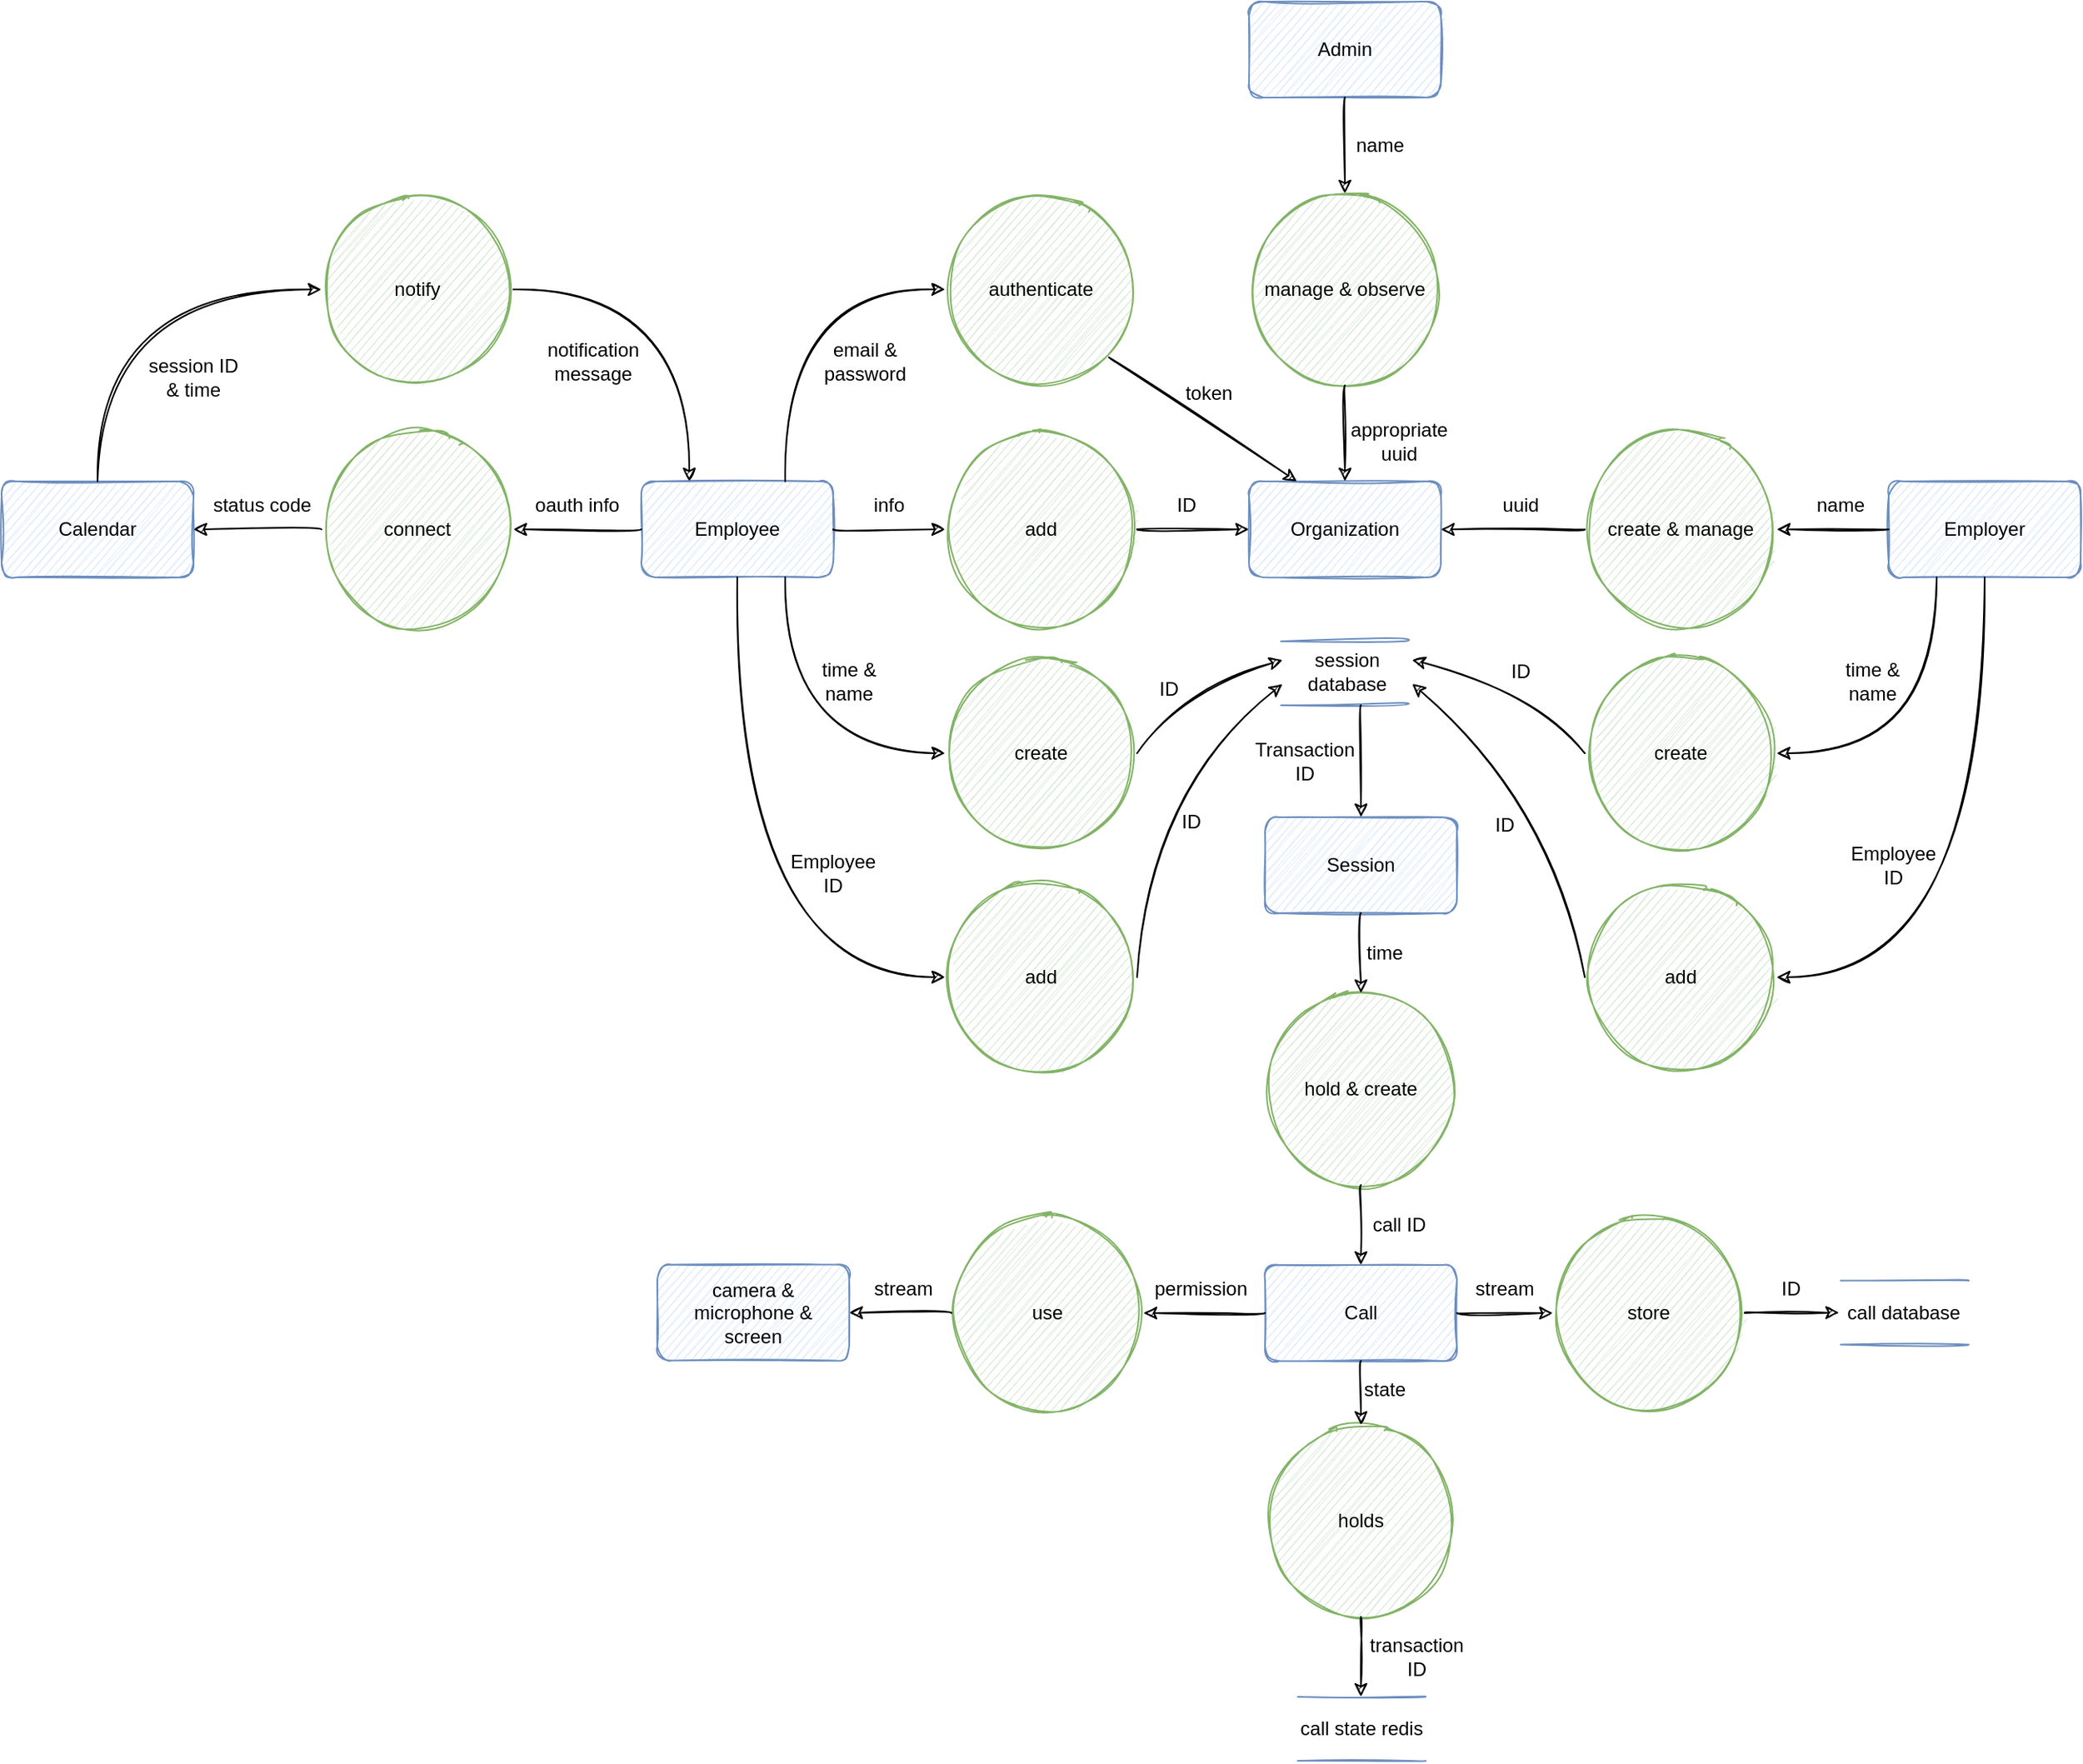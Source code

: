 <mxfile version="18.1.2" type="device"><diagram id="YySows1aSzzeRT33lZb8" name="Page-1"><mxGraphModel dx="3435" dy="1393" grid="1" gridSize="10" guides="1" tooltips="1" connect="1" arrows="1" fold="1" page="1" pageScale="1" pageWidth="850" pageHeight="1100" math="0" shadow="0"><root><mxCell id="0"/><mxCell id="1" parent="0"/><mxCell id="kUDlVowtm5K8os70cwyw-1" value="Admin" style="rounded=1;whiteSpace=wrap;html=1;sketch=1;fillColor=#dae8fc;strokeColor=#6c8ebf;" vertex="1" parent="1"><mxGeometry x="390" y="120" width="120" height="60" as="geometry"/></mxCell><mxCell id="kUDlVowtm5K8os70cwyw-2" value="Employee" style="rounded=1;whiteSpace=wrap;html=1;sketch=1;fillColor=#dae8fc;strokeColor=#6c8ebf;" vertex="1" parent="1"><mxGeometry x="10" y="420" width="120" height="60" as="geometry"/></mxCell><mxCell id="kUDlVowtm5K8os70cwyw-3" value="Employer" style="rounded=1;whiteSpace=wrap;html=1;sketch=1;fillColor=#dae8fc;strokeColor=#6c8ebf;" vertex="1" parent="1"><mxGeometry x="790" y="420" width="120" height="60" as="geometry"/></mxCell><mxCell id="kUDlVowtm5K8os70cwyw-4" value="Organization" style="rounded=1;whiteSpace=wrap;html=1;sketch=1;fillColor=#dae8fc;strokeColor=#6c8ebf;" vertex="1" parent="1"><mxGeometry x="390" y="420" width="120" height="60" as="geometry"/></mxCell><mxCell id="kUDlVowtm5K8os70cwyw-5" value="Calendar" style="rounded=1;whiteSpace=wrap;html=1;sketch=1;fillColor=#dae8fc;strokeColor=#6c8ebf;" vertex="1" parent="1"><mxGeometry x="-390" y="420" width="120" height="60" as="geometry"/></mxCell><mxCell id="kUDlVowtm5K8os70cwyw-6" value="manage &amp;amp; observe" style="ellipse;whiteSpace=wrap;html=1;aspect=fixed;rounded=1;sketch=1;fillColor=#d5e8d4;strokeColor=#82b366;" vertex="1" parent="1"><mxGeometry x="390" y="240" width="120" height="120" as="geometry"/></mxCell><mxCell id="kUDlVowtm5K8os70cwyw-9" value="create &amp;amp; manage" style="ellipse;whiteSpace=wrap;html=1;aspect=fixed;rounded=1;sketch=1;fillColor=#d5e8d4;strokeColor=#82b366;" vertex="1" parent="1"><mxGeometry x="600" y="390" width="120" height="120" as="geometry"/></mxCell><mxCell id="kUDlVowtm5K8os70cwyw-10" value="name" style="text;html=1;strokeColor=none;fillColor=none;align=center;verticalAlign=middle;whiteSpace=wrap;rounded=0;sketch=1;" vertex="1" parent="1"><mxGeometry x="442" y="195" width="60" height="30" as="geometry"/></mxCell><mxCell id="kUDlVowtm5K8os70cwyw-11" value="name" style="text;html=1;strokeColor=none;fillColor=none;align=center;verticalAlign=middle;whiteSpace=wrap;rounded=0;sketch=1;" vertex="1" parent="1"><mxGeometry x="730" y="420" width="60" height="30" as="geometry"/></mxCell><mxCell id="kUDlVowtm5K8os70cwyw-14" value="appropriate uuid" style="text;html=1;strokeColor=none;fillColor=none;align=center;verticalAlign=middle;whiteSpace=wrap;rounded=0;sketch=1;" vertex="1" parent="1"><mxGeometry x="454" y="380" width="60" height="30" as="geometry"/></mxCell><mxCell id="kUDlVowtm5K8os70cwyw-15" value="uuid" style="text;html=1;strokeColor=none;fillColor=none;align=center;verticalAlign=middle;whiteSpace=wrap;rounded=0;sketch=1;" vertex="1" parent="1"><mxGeometry x="530" y="420" width="60" height="30" as="geometry"/></mxCell><mxCell id="kUDlVowtm5K8os70cwyw-16" value="" style="endArrow=classic;html=1;rounded=1;sketch=1;curved=1;entryX=1;entryY=0.5;entryDx=0;entryDy=0;exitX=0;exitY=0.5;exitDx=0;exitDy=0;" edge="1" parent="1" source="kUDlVowtm5K8os70cwyw-3" target="kUDlVowtm5K8os70cwyw-9"><mxGeometry width="50" height="50" relative="1" as="geometry"><mxPoint x="270" y="470" as="sourcePoint"/><mxPoint x="320" y="420" as="targetPoint"/></mxGeometry></mxCell><mxCell id="kUDlVowtm5K8os70cwyw-17" value="" style="endArrow=classic;html=1;rounded=1;sketch=1;curved=1;entryX=1;entryY=0.5;entryDx=0;entryDy=0;exitX=0;exitY=0.5;exitDx=0;exitDy=0;" edge="1" parent="1" source="kUDlVowtm5K8os70cwyw-9" target="kUDlVowtm5K8os70cwyw-4"><mxGeometry width="50" height="50" relative="1" as="geometry"><mxPoint x="280" y="480" as="sourcePoint"/><mxPoint x="330" y="430" as="targetPoint"/><Array as="points"/></mxGeometry></mxCell><mxCell id="kUDlVowtm5K8os70cwyw-18" value="" style="endArrow=classic;html=1;rounded=1;sketch=1;curved=1;entryX=0.5;entryY=0;entryDx=0;entryDy=0;exitX=0.5;exitY=1;exitDx=0;exitDy=0;" edge="1" parent="1" source="kUDlVowtm5K8os70cwyw-1" target="kUDlVowtm5K8os70cwyw-6"><mxGeometry width="50" height="50" relative="1" as="geometry"><mxPoint x="280" y="480" as="sourcePoint"/><mxPoint x="330" y="430" as="targetPoint"/></mxGeometry></mxCell><mxCell id="kUDlVowtm5K8os70cwyw-19" value="" style="endArrow=classic;html=1;rounded=1;sketch=1;curved=1;entryX=0.5;entryY=0;entryDx=0;entryDy=0;exitX=0.5;exitY=1;exitDx=0;exitDy=0;" edge="1" parent="1" source="kUDlVowtm5K8os70cwyw-6" target="kUDlVowtm5K8os70cwyw-4"><mxGeometry width="50" height="50" relative="1" as="geometry"><mxPoint x="290" y="490" as="sourcePoint"/><mxPoint x="340" y="440" as="targetPoint"/></mxGeometry></mxCell><mxCell id="kUDlVowtm5K8os70cwyw-20" value="add" style="ellipse;whiteSpace=wrap;html=1;aspect=fixed;rounded=1;sketch=1;fillColor=#d5e8d4;strokeColor=#82b366;" vertex="1" parent="1"><mxGeometry x="200" y="390" width="120" height="120" as="geometry"/></mxCell><mxCell id="kUDlVowtm5K8os70cwyw-21" value="" style="endArrow=classic;html=1;rounded=1;sketch=1;curved=1;entryX=0;entryY=0.5;entryDx=0;entryDy=0;exitX=1;exitY=0.5;exitDx=0;exitDy=0;" edge="1" parent="1" source="kUDlVowtm5K8os70cwyw-20" target="kUDlVowtm5K8os70cwyw-4"><mxGeometry width="50" height="50" relative="1" as="geometry"><mxPoint x="230" y="230" as="sourcePoint"/><mxPoint x="230" y="290" as="targetPoint"/></mxGeometry></mxCell><mxCell id="kUDlVowtm5K8os70cwyw-22" value="" style="endArrow=classic;html=1;rounded=1;sketch=1;curved=1;entryX=0;entryY=0.5;entryDx=0;entryDy=0;exitX=1;exitY=0.5;exitDx=0;exitDy=0;" edge="1" parent="1" source="kUDlVowtm5K8os70cwyw-2" target="kUDlVowtm5K8os70cwyw-20"><mxGeometry width="50" height="50" relative="1" as="geometry"><mxPoint x="240" y="240" as="sourcePoint"/><mxPoint x="240" y="300" as="targetPoint"/></mxGeometry></mxCell><mxCell id="kUDlVowtm5K8os70cwyw-23" value="info" style="text;html=1;strokeColor=none;fillColor=none;align=center;verticalAlign=middle;whiteSpace=wrap;rounded=0;sketch=1;" vertex="1" parent="1"><mxGeometry x="135" y="420" width="60" height="30" as="geometry"/></mxCell><mxCell id="kUDlVowtm5K8os70cwyw-24" value="ID" style="text;html=1;strokeColor=none;fillColor=none;align=center;verticalAlign=middle;whiteSpace=wrap;rounded=0;sketch=1;" vertex="1" parent="1"><mxGeometry x="321" y="420" width="60" height="30" as="geometry"/></mxCell><mxCell id="kUDlVowtm5K8os70cwyw-25" value="Session" style="rounded=1;whiteSpace=wrap;html=1;sketch=1;fillColor=#dae8fc;strokeColor=#6c8ebf;" vertex="1" parent="1"><mxGeometry x="400" y="630" width="120" height="60" as="geometry"/></mxCell><mxCell id="kUDlVowtm5K8os70cwyw-26" value="Call" style="rounded=1;whiteSpace=wrap;html=1;sketch=1;fillColor=#dae8fc;strokeColor=#6c8ebf;" vertex="1" parent="1"><mxGeometry x="400" y="910" width="120" height="60" as="geometry"/></mxCell><mxCell id="kUDlVowtm5K8os70cwyw-28" value="create" style="ellipse;whiteSpace=wrap;html=1;aspect=fixed;rounded=1;sketch=1;fillColor=#d5e8d4;strokeColor=#82b366;" vertex="1" parent="1"><mxGeometry x="200" y="530" width="120" height="120" as="geometry"/></mxCell><mxCell id="kUDlVowtm5K8os70cwyw-29" value="add" style="ellipse;whiteSpace=wrap;html=1;aspect=fixed;rounded=1;sketch=1;fillColor=#d5e8d4;strokeColor=#82b366;" vertex="1" parent="1"><mxGeometry x="200" y="670" width="120" height="120" as="geometry"/></mxCell><mxCell id="kUDlVowtm5K8os70cwyw-30" value="" style="endArrow=classic;html=1;rounded=1;sketch=1;curved=1;exitX=0.75;exitY=1;exitDx=0;exitDy=0;entryX=0;entryY=0.5;entryDx=0;entryDy=0;" edge="1" parent="1" source="kUDlVowtm5K8os70cwyw-2" target="kUDlVowtm5K8os70cwyw-28"><mxGeometry width="50" height="50" relative="1" as="geometry"><mxPoint x="470" y="750" as="sourcePoint"/><mxPoint x="520" y="700" as="targetPoint"/><Array as="points"><mxPoint x="100" y="590"/></Array></mxGeometry></mxCell><mxCell id="kUDlVowtm5K8os70cwyw-31" value="" style="endArrow=classic;html=1;rounded=1;sketch=1;curved=1;exitX=1;exitY=0.5;exitDx=0;exitDy=0;entryX=0;entryY=0.25;entryDx=0;entryDy=0;" edge="1" parent="1" source="kUDlVowtm5K8os70cwyw-28" target="kUDlVowtm5K8os70cwyw-71"><mxGeometry width="50" height="50" relative="1" as="geometry"><mxPoint x="389" y="520" as="sourcePoint"/><mxPoint x="400" y="530" as="targetPoint"/><Array as="points"><mxPoint x="350" y="550"/></Array></mxGeometry></mxCell><mxCell id="kUDlVowtm5K8os70cwyw-32" value="time &amp;amp; name" style="text;html=1;strokeColor=none;fillColor=none;align=center;verticalAlign=middle;whiteSpace=wrap;rounded=0;sketch=1;" vertex="1" parent="1"><mxGeometry x="110" y="530" width="60" height="30" as="geometry"/></mxCell><mxCell id="kUDlVowtm5K8os70cwyw-33" value="ID" style="text;html=1;strokeColor=none;fillColor=none;align=center;verticalAlign=middle;whiteSpace=wrap;rounded=0;sketch=1;" vertex="1" parent="1"><mxGeometry x="310" y="535" width="60" height="30" as="geometry"/></mxCell><mxCell id="kUDlVowtm5K8os70cwyw-34" value="create" style="ellipse;whiteSpace=wrap;html=1;aspect=fixed;rounded=1;sketch=1;fillColor=#d5e8d4;strokeColor=#82b366;" vertex="1" parent="1"><mxGeometry x="600" y="530" width="120" height="120" as="geometry"/></mxCell><mxCell id="kUDlVowtm5K8os70cwyw-35" value="" style="endArrow=classic;html=1;rounded=1;sketch=1;curved=1;exitX=0;exitY=0.5;exitDx=0;exitDy=0;entryX=1;entryY=0.25;entryDx=0;entryDy=0;" edge="1" parent="1" source="kUDlVowtm5K8os70cwyw-34" target="kUDlVowtm5K8os70cwyw-71"><mxGeometry width="50" height="50" relative="1" as="geometry"><mxPoint x="330" y="600" as="sourcePoint"/><mxPoint x="500" y="530" as="targetPoint"/><Array as="points"><mxPoint x="570" y="550"/></Array></mxGeometry></mxCell><mxCell id="kUDlVowtm5K8os70cwyw-36" value="ID" style="text;html=1;strokeColor=none;fillColor=none;align=center;verticalAlign=middle;whiteSpace=wrap;rounded=0;sketch=1;" vertex="1" parent="1"><mxGeometry x="530" y="524.17" width="60" height="30" as="geometry"/></mxCell><mxCell id="kUDlVowtm5K8os70cwyw-37" value="" style="endArrow=classic;html=1;rounded=1;sketch=1;curved=1;exitX=0.25;exitY=1;exitDx=0;exitDy=0;entryX=1;entryY=0.5;entryDx=0;entryDy=0;" edge="1" parent="1" source="kUDlVowtm5K8os70cwyw-3" target="kUDlVowtm5K8os70cwyw-34"><mxGeometry width="50" height="50" relative="1" as="geometry"><mxPoint x="730" y="510" as="sourcePoint"/><mxPoint x="860" y="620" as="targetPoint"/><Array as="points"><mxPoint x="820" y="590"/></Array></mxGeometry></mxCell><mxCell id="kUDlVowtm5K8os70cwyw-38" value="time &amp;amp; name" style="text;html=1;strokeColor=none;fillColor=none;align=center;verticalAlign=middle;whiteSpace=wrap;rounded=0;sketch=1;" vertex="1" parent="1"><mxGeometry x="750" y="530" width="60" height="30" as="geometry"/></mxCell><mxCell id="kUDlVowtm5K8os70cwyw-39" value="" style="endArrow=classic;html=1;rounded=1;sketch=1;curved=1;exitX=0.5;exitY=1;exitDx=0;exitDy=0;entryX=0;entryY=0.5;entryDx=0;entryDy=0;" edge="1" parent="1" source="kUDlVowtm5K8os70cwyw-2" target="kUDlVowtm5K8os70cwyw-29"><mxGeometry width="50" height="50" relative="1" as="geometry"><mxPoint x="110" y="490" as="sourcePoint"/><mxPoint x="210" y="600" as="targetPoint"/><Array as="points"><mxPoint x="70" y="730"/></Array></mxGeometry></mxCell><mxCell id="kUDlVowtm5K8os70cwyw-40" value="Employee ID" style="text;html=1;strokeColor=none;fillColor=none;align=center;verticalAlign=middle;whiteSpace=wrap;rounded=0;sketch=1;" vertex="1" parent="1"><mxGeometry x="100" y="650" width="60" height="30" as="geometry"/></mxCell><mxCell id="kUDlVowtm5K8os70cwyw-41" value="" style="endArrow=classic;html=1;rounded=1;sketch=1;curved=1;exitX=1;exitY=0.5;exitDx=0;exitDy=0;entryX=0;entryY=0.75;entryDx=0;entryDy=0;" edge="1" parent="1" source="kUDlVowtm5K8os70cwyw-29" target="kUDlVowtm5K8os70cwyw-71"><mxGeometry width="50" height="50" relative="1" as="geometry"><mxPoint x="330" y="600" as="sourcePoint"/><mxPoint x="400" y="550" as="targetPoint"/><Array as="points"><mxPoint x="330" y="610"/></Array></mxGeometry></mxCell><mxCell id="kUDlVowtm5K8os70cwyw-42" value="add" style="ellipse;whiteSpace=wrap;html=1;aspect=fixed;rounded=1;sketch=1;fillColor=#d5e8d4;strokeColor=#82b366;" vertex="1" parent="1"><mxGeometry x="600" y="670" width="120" height="120" as="geometry"/></mxCell><mxCell id="kUDlVowtm5K8os70cwyw-43" value="" style="endArrow=classic;html=1;rounded=1;sketch=1;curved=1;exitX=0;exitY=0.5;exitDx=0;exitDy=0;entryX=1;entryY=0.75;entryDx=0;entryDy=0;" edge="1" parent="1" source="kUDlVowtm5K8os70cwyw-42" target="kUDlVowtm5K8os70cwyw-71"><mxGeometry width="50" height="50" relative="1" as="geometry"><mxPoint x="330" y="740" as="sourcePoint"/><mxPoint x="500" y="550" as="targetPoint"/><Array as="points"><mxPoint x="580" y="620"/></Array></mxGeometry></mxCell><mxCell id="kUDlVowtm5K8os70cwyw-44" value="Transaction ID" style="text;html=1;strokeColor=none;fillColor=none;align=center;verticalAlign=middle;whiteSpace=wrap;rounded=0;sketch=1;" vertex="1" parent="1"><mxGeometry x="395" y="580" width="60" height="30" as="geometry"/></mxCell><mxCell id="kUDlVowtm5K8os70cwyw-46" value="" style="endArrow=classic;html=1;rounded=1;sketch=1;curved=1;exitX=0.5;exitY=1;exitDx=0;exitDy=0;entryX=1;entryY=0.5;entryDx=0;entryDy=0;" edge="1" parent="1" source="kUDlVowtm5K8os70cwyw-3" target="kUDlVowtm5K8os70cwyw-42"><mxGeometry width="50" height="50" relative="1" as="geometry"><mxPoint x="870" y="520" as="sourcePoint"/><mxPoint x="1000" y="770" as="targetPoint"/><Array as="points"><mxPoint x="850" y="730"/></Array></mxGeometry></mxCell><mxCell id="kUDlVowtm5K8os70cwyw-47" value="Employee ID" style="text;html=1;strokeColor=none;fillColor=none;align=center;verticalAlign=middle;whiteSpace=wrap;rounded=0;sketch=1;" vertex="1" parent="1"><mxGeometry x="763" y="645" width="60" height="30" as="geometry"/></mxCell><mxCell id="kUDlVowtm5K8os70cwyw-48" value="hold &amp;amp; create" style="ellipse;whiteSpace=wrap;html=1;aspect=fixed;rounded=1;sketch=1;fillColor=#d5e8d4;strokeColor=#82b366;" vertex="1" parent="1"><mxGeometry x="400" y="740" width="120" height="120" as="geometry"/></mxCell><mxCell id="kUDlVowtm5K8os70cwyw-49" value="" style="endArrow=classic;html=1;rounded=1;sketch=1;curved=1;exitX=0.5;exitY=1;exitDx=0;exitDy=0;entryX=0.5;entryY=0;entryDx=0;entryDy=0;" edge="1" parent="1" source="kUDlVowtm5K8os70cwyw-48" target="kUDlVowtm5K8os70cwyw-26"><mxGeometry width="50" height="50" relative="1" as="geometry"><mxPoint x="330" y="740" as="sourcePoint"/><mxPoint x="410" y="670" as="targetPoint"/><Array as="points"/></mxGeometry></mxCell><mxCell id="kUDlVowtm5K8os70cwyw-50" value="" style="endArrow=classic;html=1;rounded=1;sketch=1;curved=1;exitX=0.5;exitY=1;exitDx=0;exitDy=0;entryX=0.5;entryY=0;entryDx=0;entryDy=0;" edge="1" parent="1" source="kUDlVowtm5K8os70cwyw-25" target="kUDlVowtm5K8os70cwyw-48"><mxGeometry width="50" height="50" relative="1" as="geometry"><mxPoint x="470" y="870" as="sourcePoint"/><mxPoint x="470" y="920" as="targetPoint"/><Array as="points"/></mxGeometry></mxCell><mxCell id="kUDlVowtm5K8os70cwyw-51" value="time" style="text;html=1;strokeColor=none;fillColor=none;align=center;verticalAlign=middle;whiteSpace=wrap;rounded=0;sketch=1;" vertex="1" parent="1"><mxGeometry x="445" y="700" width="60" height="30" as="geometry"/></mxCell><mxCell id="kUDlVowtm5K8os70cwyw-52" value="call ID" style="text;html=1;strokeColor=none;fillColor=none;align=center;verticalAlign=middle;whiteSpace=wrap;rounded=0;sketch=1;" vertex="1" parent="1"><mxGeometry x="454" y="870" width="60" height="30" as="geometry"/></mxCell><mxCell id="kUDlVowtm5K8os70cwyw-53" value="connect" style="ellipse;whiteSpace=wrap;html=1;aspect=fixed;rounded=1;sketch=1;fillColor=#d5e8d4;strokeColor=#82b366;" vertex="1" parent="1"><mxGeometry x="-190" y="390" width="120" height="120" as="geometry"/></mxCell><mxCell id="kUDlVowtm5K8os70cwyw-54" value="" style="endArrow=classic;html=1;rounded=1;sketch=1;curved=1;exitX=0;exitY=0.5;exitDx=0;exitDy=0;" edge="1" parent="1" source="kUDlVowtm5K8os70cwyw-2" target="kUDlVowtm5K8os70cwyw-53"><mxGeometry width="50" height="50" relative="1" as="geometry"><mxPoint x="-70" y="570" as="sourcePoint"/><mxPoint x="-20" y="520" as="targetPoint"/></mxGeometry></mxCell><mxCell id="kUDlVowtm5K8os70cwyw-55" value="" style="endArrow=classic;html=1;rounded=1;sketch=1;curved=1;exitX=0;exitY=0.5;exitDx=0;exitDy=0;entryX=1;entryY=0.5;entryDx=0;entryDy=0;" edge="1" parent="1" source="kUDlVowtm5K8os70cwyw-53" target="kUDlVowtm5K8os70cwyw-5"><mxGeometry width="50" height="50" relative="1" as="geometry"><mxPoint x="20" y="460" as="sourcePoint"/><mxPoint x="-60" y="460" as="targetPoint"/></mxGeometry></mxCell><mxCell id="kUDlVowtm5K8os70cwyw-56" value="oauth info" style="text;html=1;strokeColor=none;fillColor=none;align=center;verticalAlign=middle;whiteSpace=wrap;rounded=0;sketch=1;" vertex="1" parent="1"><mxGeometry x="-60" y="420" width="60" height="30" as="geometry"/></mxCell><mxCell id="kUDlVowtm5K8os70cwyw-57" value="status code" style="text;html=1;strokeColor=none;fillColor=none;align=center;verticalAlign=middle;whiteSpace=wrap;rounded=0;sketch=1;" vertex="1" parent="1"><mxGeometry x="-262" y="420" width="70" height="30" as="geometry"/></mxCell><mxCell id="kUDlVowtm5K8os70cwyw-58" value="notify" style="ellipse;whiteSpace=wrap;html=1;aspect=fixed;rounded=1;sketch=1;fillColor=#d5e8d4;strokeColor=#82b366;" vertex="1" parent="1"><mxGeometry x="-190" y="240" width="120" height="120" as="geometry"/></mxCell><mxCell id="kUDlVowtm5K8os70cwyw-59" value="" style="endArrow=classic;html=1;rounded=1;sketch=1;curved=1;exitX=0.5;exitY=0;exitDx=0;exitDy=0;entryX=0;entryY=0.5;entryDx=0;entryDy=0;" edge="1" parent="1" source="kUDlVowtm5K8os70cwyw-5" target="kUDlVowtm5K8os70cwyw-58"><mxGeometry width="50" height="50" relative="1" as="geometry"><mxPoint x="-110" y="470" as="sourcePoint"/><mxPoint x="-60" y="420" as="targetPoint"/><Array as="points"><mxPoint x="-330" y="300"/></Array></mxGeometry></mxCell><mxCell id="kUDlVowtm5K8os70cwyw-60" value="" style="endArrow=classic;html=1;rounded=1;sketch=1;curved=1;entryX=0.25;entryY=0;entryDx=0;entryDy=0;exitX=1;exitY=0.5;exitDx=0;exitDy=0;" edge="1" parent="1" source="kUDlVowtm5K8os70cwyw-58" target="kUDlVowtm5K8os70cwyw-2"><mxGeometry width="50" height="50" relative="1" as="geometry"><mxPoint x="-110" y="470" as="sourcePoint"/><mxPoint x="-60" y="420" as="targetPoint"/><Array as="points"><mxPoint x="40" y="300"/></Array></mxGeometry></mxCell><mxCell id="kUDlVowtm5K8os70cwyw-61" value="notification message" style="text;html=1;strokeColor=none;fillColor=none;align=center;verticalAlign=middle;whiteSpace=wrap;rounded=0;sketch=1;" vertex="1" parent="1"><mxGeometry x="-50" y="330" width="60" height="30" as="geometry"/></mxCell><mxCell id="kUDlVowtm5K8os70cwyw-62" value="session ID &amp;amp; time" style="text;html=1;strokeColor=none;fillColor=none;align=center;verticalAlign=middle;whiteSpace=wrap;rounded=0;sketch=1;" vertex="1" parent="1"><mxGeometry x="-300" y="340" width="60" height="30" as="geometry"/></mxCell><mxCell id="kUDlVowtm5K8os70cwyw-69" value="" style="endArrow=none;html=1;rounded=1;sketch=1;curved=1;fillColor=#dae8fc;strokeColor=#6c8ebf;" edge="1" parent="1"><mxGeometry width="50" height="50" relative="1" as="geometry"><mxPoint x="490" y="519" as="sourcePoint"/><mxPoint x="410" y="520" as="targetPoint"/></mxGeometry></mxCell><mxCell id="kUDlVowtm5K8os70cwyw-70" value="" style="endArrow=none;html=1;rounded=1;sketch=1;curved=1;fillColor=#dae8fc;strokeColor=#6c8ebf;" edge="1" parent="1"><mxGeometry width="50" height="50" relative="1" as="geometry"><mxPoint x="490" y="559" as="sourcePoint"/><mxPoint x="410" y="560" as="targetPoint"/></mxGeometry></mxCell><mxCell id="kUDlVowtm5K8os70cwyw-71" value="session database" style="text;html=1;strokeColor=none;fillColor=none;align=center;verticalAlign=middle;whiteSpace=wrap;rounded=0;sketch=1;" vertex="1" parent="1"><mxGeometry x="411" y="524.17" width="81" height="30" as="geometry"/></mxCell><mxCell id="kUDlVowtm5K8os70cwyw-72" value="ID" style="text;html=1;strokeColor=none;fillColor=none;align=center;verticalAlign=middle;whiteSpace=wrap;rounded=0;sketch=1;" vertex="1" parent="1"><mxGeometry x="324" y="618" width="60" height="30" as="geometry"/></mxCell><mxCell id="kUDlVowtm5K8os70cwyw-73" value="ID" style="text;html=1;strokeColor=none;fillColor=none;align=center;verticalAlign=middle;whiteSpace=wrap;rounded=0;sketch=1;" vertex="1" parent="1"><mxGeometry x="520" y="620" width="60" height="30" as="geometry"/></mxCell><mxCell id="kUDlVowtm5K8os70cwyw-74" value="" style="endArrow=classic;html=1;rounded=1;sketch=1;curved=1;" edge="1" parent="1"><mxGeometry width="50" height="50" relative="1" as="geometry"><mxPoint x="460" y="560" as="sourcePoint"/><mxPoint x="460" y="630" as="targetPoint"/><Array as="points"/></mxGeometry></mxCell><mxCell id="kUDlVowtm5K8os70cwyw-75" value="" style="endArrow=none;html=1;rounded=1;sketch=1;curved=1;fillColor=#dae8fc;strokeColor=#6c8ebf;" edge="1" parent="1"><mxGeometry width="50" height="50" relative="1" as="geometry"><mxPoint x="840" y="919.8" as="sourcePoint"/><mxPoint x="760" y="919.8" as="targetPoint"/></mxGeometry></mxCell><mxCell id="kUDlVowtm5K8os70cwyw-76" value="" style="endArrow=none;html=1;rounded=1;sketch=1;curved=1;fillColor=#dae8fc;strokeColor=#6c8ebf;" edge="1" parent="1"><mxGeometry width="50" height="50" relative="1" as="geometry"><mxPoint x="840" y="959.8" as="sourcePoint"/><mxPoint x="760" y="959.8" as="targetPoint"/></mxGeometry></mxCell><mxCell id="kUDlVowtm5K8os70cwyw-77" value="call database" style="text;html=1;strokeColor=none;fillColor=none;align=center;verticalAlign=middle;whiteSpace=wrap;rounded=0;sketch=1;" vertex="1" parent="1"><mxGeometry x="759" y="924.8" width="81" height="30" as="geometry"/></mxCell><mxCell id="kUDlVowtm5K8os70cwyw-78" value="store" style="ellipse;whiteSpace=wrap;html=1;aspect=fixed;rounded=1;sketch=1;fillColor=#d5e8d4;strokeColor=#82b366;" vertex="1" parent="1"><mxGeometry x="580" y="880" width="120" height="120" as="geometry"/></mxCell><mxCell id="kUDlVowtm5K8os70cwyw-79" value="" style="endArrow=classic;html=1;rounded=1;sketch=1;curved=1;exitX=1;exitY=0.5;exitDx=0;exitDy=0;entryX=0;entryY=0.5;entryDx=0;entryDy=0;" edge="1" parent="1" source="kUDlVowtm5K8os70cwyw-26" target="kUDlVowtm5K8os70cwyw-78"><mxGeometry width="50" height="50" relative="1" as="geometry"><mxPoint x="570" y="890" as="sourcePoint"/><mxPoint x="620" y="840" as="targetPoint"/></mxGeometry></mxCell><mxCell id="kUDlVowtm5K8os70cwyw-80" value="" style="endArrow=classic;html=1;rounded=1;sketch=1;curved=1;exitX=1;exitY=0.5;exitDx=0;exitDy=0;entryX=0;entryY=0.5;entryDx=0;entryDy=0;" edge="1" parent="1" source="kUDlVowtm5K8os70cwyw-78" target="kUDlVowtm5K8os70cwyw-77"><mxGeometry width="50" height="50" relative="1" as="geometry"><mxPoint x="530" y="950" as="sourcePoint"/><mxPoint x="590" y="950" as="targetPoint"/></mxGeometry></mxCell><mxCell id="kUDlVowtm5K8os70cwyw-81" value="stream" style="text;html=1;strokeColor=none;fillColor=none;align=center;verticalAlign=middle;whiteSpace=wrap;rounded=0;sketch=1;" vertex="1" parent="1"><mxGeometry x="520" y="910" width="60" height="30" as="geometry"/></mxCell><mxCell id="kUDlVowtm5K8os70cwyw-82" value="ID" style="text;html=1;strokeColor=none;fillColor=none;align=center;verticalAlign=middle;whiteSpace=wrap;rounded=0;sketch=1;" vertex="1" parent="1"><mxGeometry x="699" y="910" width="60" height="30" as="geometry"/></mxCell><mxCell id="kUDlVowtm5K8os70cwyw-83" value="use" style="ellipse;whiteSpace=wrap;html=1;aspect=fixed;rounded=1;sketch=1;fillColor=#d5e8d4;strokeColor=#82b366;" vertex="1" parent="1"><mxGeometry x="204" y="880" width="120" height="120" as="geometry"/></mxCell><mxCell id="kUDlVowtm5K8os70cwyw-84" value="" style="endArrow=classic;html=1;rounded=1;sketch=1;curved=1;exitX=0;exitY=0.5;exitDx=0;exitDy=0;entryX=1;entryY=0.5;entryDx=0;entryDy=0;" edge="1" parent="1" source="kUDlVowtm5K8os70cwyw-26" target="kUDlVowtm5K8os70cwyw-83"><mxGeometry width="50" height="50" relative="1" as="geometry"><mxPoint x="320" y="910" as="sourcePoint"/><mxPoint x="370" y="860" as="targetPoint"/></mxGeometry></mxCell><mxCell id="kUDlVowtm5K8os70cwyw-85" value="camera &amp;amp; &lt;br&gt;microphone &amp;amp;&lt;br&gt;screen" style="rounded=1;whiteSpace=wrap;html=1;sketch=1;fillColor=#dae8fc;strokeColor=#6c8ebf;" vertex="1" parent="1"><mxGeometry x="20" y="909.8" width="120" height="60" as="geometry"/></mxCell><mxCell id="kUDlVowtm5K8os70cwyw-86" value="permission" style="text;html=1;strokeColor=none;fillColor=none;align=center;verticalAlign=middle;whiteSpace=wrap;rounded=0;sketch=1;" vertex="1" parent="1"><mxGeometry x="330" y="910" width="60" height="30" as="geometry"/></mxCell><mxCell id="kUDlVowtm5K8os70cwyw-87" value="" style="endArrow=classic;html=1;rounded=1;sketch=1;curved=1;exitX=0;exitY=0.5;exitDx=0;exitDy=0;entryX=1;entryY=0.5;entryDx=0;entryDy=0;" edge="1" parent="1" source="kUDlVowtm5K8os70cwyw-83" target="kUDlVowtm5K8os70cwyw-85"><mxGeometry width="50" height="50" relative="1" as="geometry"><mxPoint x="250" y="950" as="sourcePoint"/><mxPoint x="300" y="900" as="targetPoint"/></mxGeometry></mxCell><mxCell id="kUDlVowtm5K8os70cwyw-88" value="stream" style="text;html=1;strokeColor=none;fillColor=none;align=center;verticalAlign=middle;whiteSpace=wrap;rounded=0;sketch=1;" vertex="1" parent="1"><mxGeometry x="144" y="909.8" width="60" height="30" as="geometry"/></mxCell><mxCell id="kUDlVowtm5K8os70cwyw-89" value="authenticate" style="ellipse;whiteSpace=wrap;html=1;aspect=fixed;rounded=1;sketch=1;fillColor=#d5e8d4;strokeColor=#82b366;" vertex="1" parent="1"><mxGeometry x="200" y="240" width="120" height="120" as="geometry"/></mxCell><mxCell id="kUDlVowtm5K8os70cwyw-90" value="" style="endArrow=classic;html=1;rounded=1;sketch=1;curved=1;exitX=0.75;exitY=0;exitDx=0;exitDy=0;entryX=0;entryY=0.5;entryDx=0;entryDy=0;" edge="1" parent="1" source="kUDlVowtm5K8os70cwyw-2" target="kUDlVowtm5K8os70cwyw-89"><mxGeometry width="50" height="50" relative="1" as="geometry"><mxPoint x="240" y="450" as="sourcePoint"/><mxPoint x="290" y="400" as="targetPoint"/><Array as="points"><mxPoint x="100" y="300"/></Array></mxGeometry></mxCell><mxCell id="kUDlVowtm5K8os70cwyw-91" value="email &amp;amp; password" style="text;html=1;strokeColor=none;fillColor=none;align=center;verticalAlign=middle;whiteSpace=wrap;rounded=0;sketch=1;" vertex="1" parent="1"><mxGeometry x="120" y="330" width="60" height="30" as="geometry"/></mxCell><mxCell id="kUDlVowtm5K8os70cwyw-92" value="token" style="text;html=1;strokeColor=none;fillColor=none;align=center;verticalAlign=middle;whiteSpace=wrap;rounded=0;sketch=1;" vertex="1" parent="1"><mxGeometry x="335" y="350" width="60" height="30" as="geometry"/></mxCell><mxCell id="kUDlVowtm5K8os70cwyw-93" value="" style="endArrow=classic;html=1;rounded=1;sketch=1;curved=1;entryX=0.25;entryY=0;entryDx=0;entryDy=0;exitX=1;exitY=1;exitDx=0;exitDy=0;" edge="1" parent="1" source="kUDlVowtm5K8os70cwyw-89" target="kUDlVowtm5K8os70cwyw-4"><mxGeometry width="50" height="50" relative="1" as="geometry"><mxPoint x="610" y="460" as="sourcePoint"/><mxPoint x="520" y="460" as="targetPoint"/><Array as="points"/></mxGeometry></mxCell><mxCell id="kUDlVowtm5K8os70cwyw-94" value="holds" style="ellipse;whiteSpace=wrap;html=1;aspect=fixed;rounded=1;sketch=1;fillColor=#d5e8d4;strokeColor=#82b366;" vertex="1" parent="1"><mxGeometry x="400" y="1010" width="120" height="120" as="geometry"/></mxCell><mxCell id="kUDlVowtm5K8os70cwyw-95" value="" style="endArrow=none;html=1;rounded=1;sketch=1;curved=1;fillColor=#dae8fc;strokeColor=#6c8ebf;" edge="1" parent="1"><mxGeometry width="50" height="50" relative="1" as="geometry"><mxPoint x="500.5" y="1180.0" as="sourcePoint"/><mxPoint x="420.5" y="1180.0" as="targetPoint"/></mxGeometry></mxCell><mxCell id="kUDlVowtm5K8os70cwyw-96" value="" style="endArrow=none;html=1;rounded=1;sketch=1;curved=1;fillColor=#dae8fc;strokeColor=#6c8ebf;" edge="1" parent="1"><mxGeometry width="50" height="50" relative="1" as="geometry"><mxPoint x="500.5" y="1220.0" as="sourcePoint"/><mxPoint x="420.5" y="1220.0" as="targetPoint"/></mxGeometry></mxCell><mxCell id="kUDlVowtm5K8os70cwyw-97" value="call state redis" style="text;html=1;strokeColor=none;fillColor=none;align=center;verticalAlign=middle;whiteSpace=wrap;rounded=0;sketch=1;" vertex="1" parent="1"><mxGeometry x="419.5" y="1185" width="81" height="30" as="geometry"/></mxCell><mxCell id="kUDlVowtm5K8os70cwyw-98" value="" style="endArrow=classic;html=1;rounded=1;sketch=1;curved=1;exitX=0.5;exitY=1;exitDx=0;exitDy=0;entryX=0.5;entryY=0;entryDx=0;entryDy=0;" edge="1" parent="1" source="kUDlVowtm5K8os70cwyw-26" target="kUDlVowtm5K8os70cwyw-94"><mxGeometry width="50" height="50" relative="1" as="geometry"><mxPoint x="460" y="1110" as="sourcePoint"/><mxPoint x="510" y="1060" as="targetPoint"/></mxGeometry></mxCell><mxCell id="kUDlVowtm5K8os70cwyw-99" value="" style="endArrow=classic;html=1;rounded=1;sketch=1;curved=1;exitX=0.5;exitY=1;exitDx=0;exitDy=0;" edge="1" parent="1" source="kUDlVowtm5K8os70cwyw-94"><mxGeometry width="50" height="50" relative="1" as="geometry"><mxPoint x="470" y="980" as="sourcePoint"/><mxPoint x="460" y="1180" as="targetPoint"/></mxGeometry></mxCell><mxCell id="kUDlVowtm5K8os70cwyw-100" value="state" style="text;html=1;strokeColor=none;fillColor=none;align=center;verticalAlign=middle;whiteSpace=wrap;rounded=0;sketch=1;" vertex="1" parent="1"><mxGeometry x="445" y="973" width="60" height="30" as="geometry"/></mxCell><mxCell id="kUDlVowtm5K8os70cwyw-101" value="transaction ID" style="text;html=1;strokeColor=none;fillColor=none;align=center;verticalAlign=middle;whiteSpace=wrap;rounded=0;sketch=1;" vertex="1" parent="1"><mxGeometry x="465" y="1140" width="60" height="30" as="geometry"/></mxCell></root></mxGraphModel></diagram></mxfile>